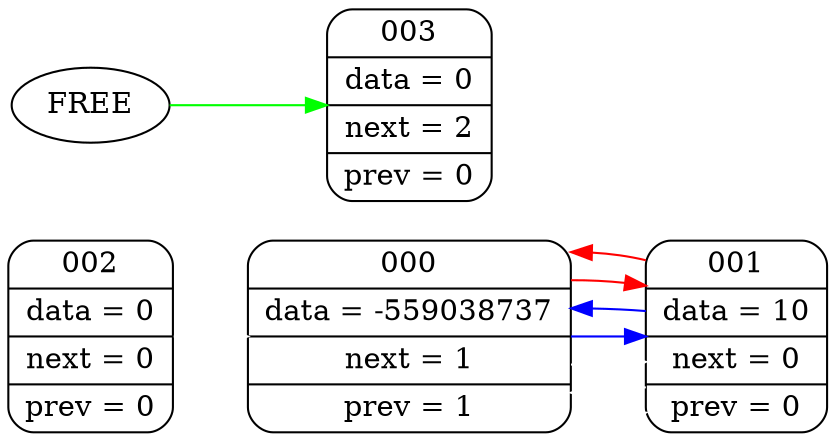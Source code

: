 digraph G
	{
	rankdir = LR
	node000 [shape=Mrecord; label = " {000} | {data = -559038737} | {next = 1} |{ prev = 1 }"];
	node001 [shape=Mrecord; label = " {001} | {data = 10} | {next = 0} |{ prev = 0 }"];
	node002 [shape=Mrecord; label = " {002} | {data = 0} | {next = 0} |{ prev = 0 }"];
	node003 [shape=Mrecord; label = " {003} | {data = 0} | {next = 2} |{ prev = 0 }"];
	node001 -> node000 [weight = 1000; color = white; ];
	node000 -> node001 [weight = 1000; color = white; ];
	node000 -> node001 [weight = 1000; color = white; ];
	node002 -> node000 [weight = 1000; color = white; ];
	node000 -> node001 [color = blue;]
	node001 -> node000 [color = blue;]
	node000 ->node001 [weight = 100000; color = red;]
	node001 ->node000 [weight = 100000; color = red;]
	FREE -> node003 [color = green;]
	}